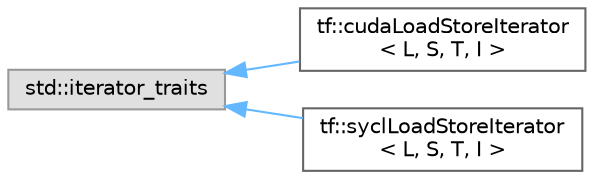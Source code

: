 digraph "类继承关系图"
{
 // LATEX_PDF_SIZE
  bgcolor="transparent";
  edge [fontname=Helvetica,fontsize=10,labelfontname=Helvetica,labelfontsize=10];
  node [fontname=Helvetica,fontsize=10,shape=box,height=0.2,width=0.4];
  rankdir="LR";
  Node0 [id="Node000000",label="std::iterator_traits",height=0.2,width=0.4,color="grey60", fillcolor="#E0E0E0", style="filled",tooltip=" "];
  Node0 -> Node1 [id="edge6563_Node000000_Node000001",dir="back",color="steelblue1",style="solid",tooltip=" "];
  Node1 [id="Node000001",label="tf::cudaLoadStoreIterator\l\< L, S, T, I \>",height=0.2,width=0.4,color="grey40", fillcolor="white", style="filled",URL="$structtf_1_1cuda_load_store_iterator.html",tooltip=" "];
  Node0 -> Node2 [id="edge6564_Node000000_Node000002",dir="back",color="steelblue1",style="solid",tooltip=" "];
  Node2 [id="Node000002",label="tf::syclLoadStoreIterator\l\< L, S, T, I \>",height=0.2,width=0.4,color="grey40", fillcolor="white", style="filled",URL="$structtf_1_1sycl_load_store_iterator.html",tooltip=" "];
}

